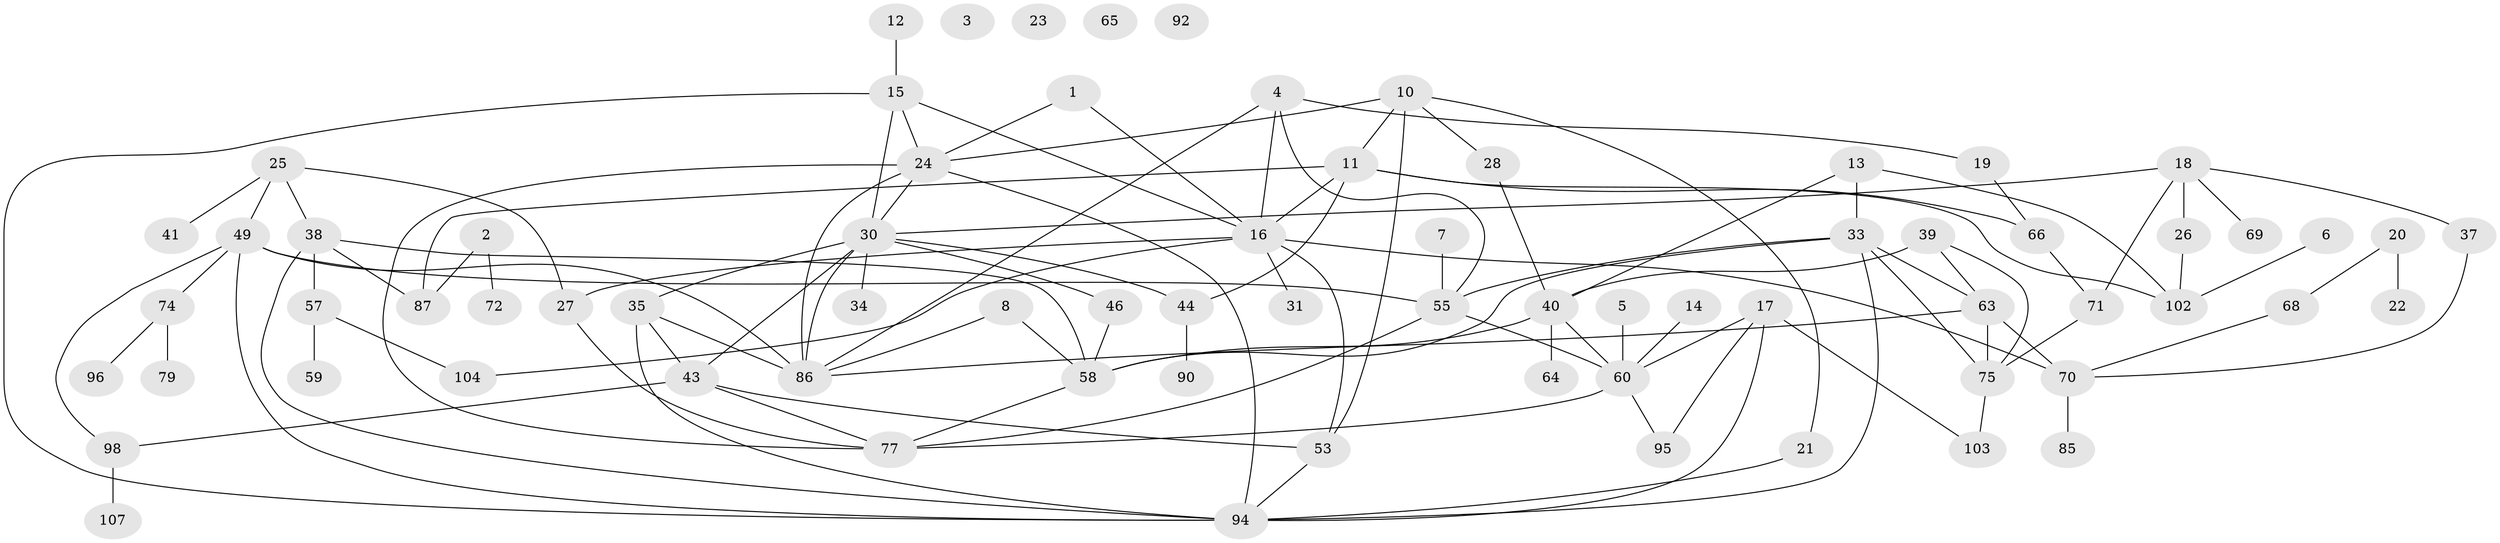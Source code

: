 // original degree distribution, {2: 0.2545454545454545, 0: 0.02727272727272727, 1: 0.20909090909090908, 3: 0.21818181818181817, 4: 0.14545454545454545, 7: 0.02727272727272727, 5: 0.10909090909090909, 8: 0.00909090909090909}
// Generated by graph-tools (version 1.1) at 2025/41/03/06/25 10:41:23]
// undirected, 73 vertices, 115 edges
graph export_dot {
graph [start="1"]
  node [color=gray90,style=filled];
  1;
  2 [super="+9"];
  3;
  4 [super="+91"];
  5;
  6 [super="+83"];
  7;
  8 [super="+84"];
  10 [super="+51"];
  11 [super="+32"];
  12;
  13 [super="+47"];
  14;
  15 [super="+62"];
  16 [super="+67"];
  17 [super="+29"];
  18 [super="+88"];
  19 [super="+42"];
  20;
  21;
  22 [super="+45"];
  23 [super="+36"];
  24 [super="+50"];
  25;
  26;
  27 [super="+61"];
  28;
  30 [super="+99"];
  31;
  33 [super="+52"];
  34;
  35 [super="+56"];
  37;
  38 [super="+80"];
  39;
  40 [super="+73"];
  41;
  43 [super="+48"];
  44;
  46;
  49 [super="+54"];
  53 [super="+101"];
  55 [super="+93"];
  57 [super="+97"];
  58 [super="+78"];
  59;
  60 [super="+76"];
  63 [super="+100"];
  64;
  65;
  66 [super="+82"];
  68;
  69;
  70 [super="+105"];
  71;
  72;
  74 [super="+81"];
  75 [super="+106"];
  77 [super="+89"];
  79;
  85;
  86 [super="+110"];
  87;
  90;
  92;
  94 [super="+108"];
  95;
  96;
  98;
  102;
  103;
  104 [super="+109"];
  107;
  1 -- 24;
  1 -- 16;
  2 -- 87;
  2 -- 72;
  4 -- 16;
  4 -- 19;
  4 -- 55;
  4 -- 86;
  5 -- 60;
  6 -- 102;
  7 -- 55;
  8 -- 58;
  8 -- 86;
  10 -- 11;
  10 -- 24;
  10 -- 53;
  10 -- 28;
  10 -- 21;
  11 -- 66;
  11 -- 102;
  11 -- 87;
  11 -- 44;
  11 -- 16;
  12 -- 15;
  13 -- 33;
  13 -- 40;
  13 -- 102;
  14 -- 60;
  15 -- 24;
  15 -- 16;
  15 -- 94;
  15 -- 30;
  16 -- 31;
  16 -- 53;
  16 -- 70;
  16 -- 104;
  16 -- 27;
  17 -- 103;
  17 -- 60;
  17 -- 94;
  17 -- 95;
  18 -- 26;
  18 -- 37;
  18 -- 71;
  18 -- 69;
  18 -- 30;
  19 -- 66;
  20 -- 22;
  20 -- 68;
  21 -- 94;
  24 -- 30;
  24 -- 94;
  24 -- 77;
  24 -- 86;
  25 -- 27;
  25 -- 41;
  25 -- 49;
  25 -- 38;
  26 -- 102;
  27 -- 77;
  28 -- 40;
  30 -- 34;
  30 -- 44;
  30 -- 46;
  30 -- 43;
  30 -- 35;
  30 -- 86;
  33 -- 75;
  33 -- 94;
  33 -- 55;
  33 -- 58;
  33 -- 63;
  35 -- 94;
  35 -- 43;
  35 -- 86;
  37 -- 70;
  38 -- 57;
  38 -- 87;
  38 -- 58;
  38 -- 94;
  39 -- 40;
  39 -- 63;
  39 -- 75;
  40 -- 60;
  40 -- 64;
  40 -- 58;
  43 -- 98;
  43 -- 53;
  43 -- 77;
  44 -- 90;
  46 -- 58;
  49 -- 55;
  49 -- 98;
  49 -- 94;
  49 -- 86;
  49 -- 74;
  53 -- 94;
  55 -- 77;
  55 -- 60;
  57 -- 104;
  57 -- 59;
  58 -- 77;
  60 -- 95;
  60 -- 77;
  63 -- 86;
  63 -- 75;
  63 -- 70;
  66 -- 71;
  68 -- 70;
  70 -- 85;
  71 -- 75;
  74 -- 96;
  74 -- 79;
  75 -- 103;
  98 -- 107;
}
